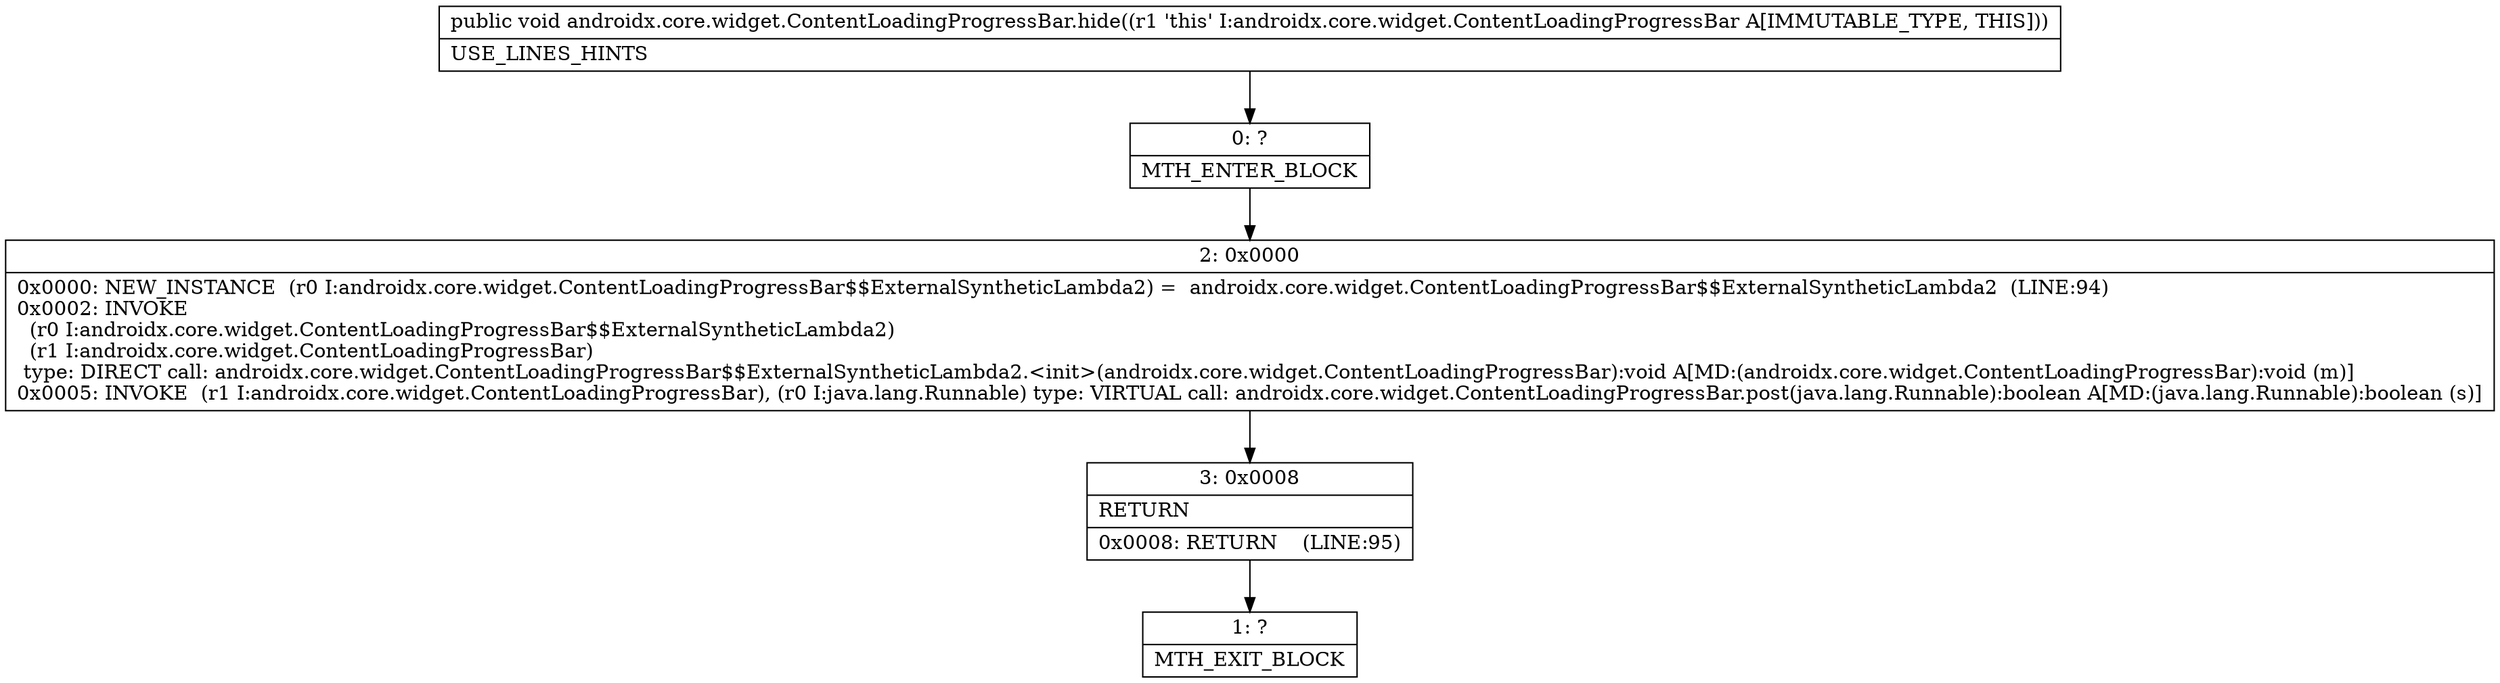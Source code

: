 digraph "CFG forandroidx.core.widget.ContentLoadingProgressBar.hide()V" {
Node_0 [shape=record,label="{0\:\ ?|MTH_ENTER_BLOCK\l}"];
Node_2 [shape=record,label="{2\:\ 0x0000|0x0000: NEW_INSTANCE  (r0 I:androidx.core.widget.ContentLoadingProgressBar$$ExternalSyntheticLambda2) =  androidx.core.widget.ContentLoadingProgressBar$$ExternalSyntheticLambda2  (LINE:94)\l0x0002: INVOKE  \l  (r0 I:androidx.core.widget.ContentLoadingProgressBar$$ExternalSyntheticLambda2)\l  (r1 I:androidx.core.widget.ContentLoadingProgressBar)\l type: DIRECT call: androidx.core.widget.ContentLoadingProgressBar$$ExternalSyntheticLambda2.\<init\>(androidx.core.widget.ContentLoadingProgressBar):void A[MD:(androidx.core.widget.ContentLoadingProgressBar):void (m)]\l0x0005: INVOKE  (r1 I:androidx.core.widget.ContentLoadingProgressBar), (r0 I:java.lang.Runnable) type: VIRTUAL call: androidx.core.widget.ContentLoadingProgressBar.post(java.lang.Runnable):boolean A[MD:(java.lang.Runnable):boolean (s)]\l}"];
Node_3 [shape=record,label="{3\:\ 0x0008|RETURN\l|0x0008: RETURN    (LINE:95)\l}"];
Node_1 [shape=record,label="{1\:\ ?|MTH_EXIT_BLOCK\l}"];
MethodNode[shape=record,label="{public void androidx.core.widget.ContentLoadingProgressBar.hide((r1 'this' I:androidx.core.widget.ContentLoadingProgressBar A[IMMUTABLE_TYPE, THIS]))  | USE_LINES_HINTS\l}"];
MethodNode -> Node_0;Node_0 -> Node_2;
Node_2 -> Node_3;
Node_3 -> Node_1;
}


